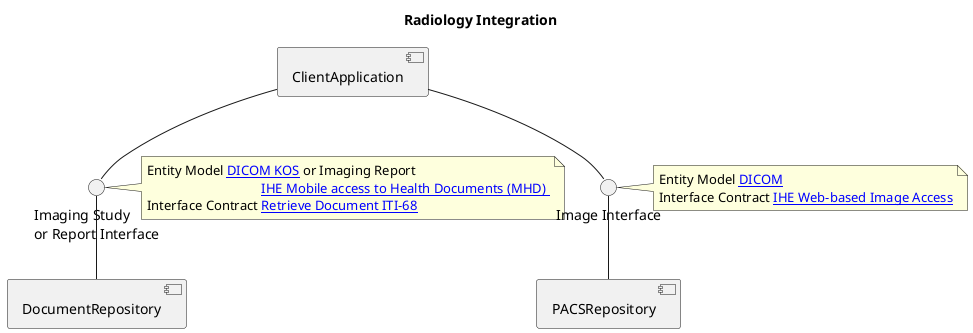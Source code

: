 @startuml

skinparam svgDimensionStyle false

title Radiology Integration


component ClientApplication

  component PACSRepository
   component DocumentRepository


interface "Imaging Study \nor Report Interface" as ImagingStudyInterface
note right
Entity Model [[StructureDefinition-ImagingStudy.html DICOM KOS]] or Imaging Report
Interface Contract [[https://profiles.ihe.net/ITI/MHD/ITI-68.html IHE Mobile access to Health Documents (MHD) \nRetrieve Document ITI-68]]
end note

interface "Image Interface" as ImageInterface
note right
Entity Model [[StructureDefinition-Image.html DICOM]]
Interface Contract [[https://wiki.ihe.net/index.php/Web-based_Image_Access IHE Web-based Image Access]]
end note

ClientApplication -d- ImagingStudyInterface
ClientApplication -d- ImageInterface

ImagingStudyInterface -d- DocumentRepository
ImageInterface -d- PACSRepository

@enduml

